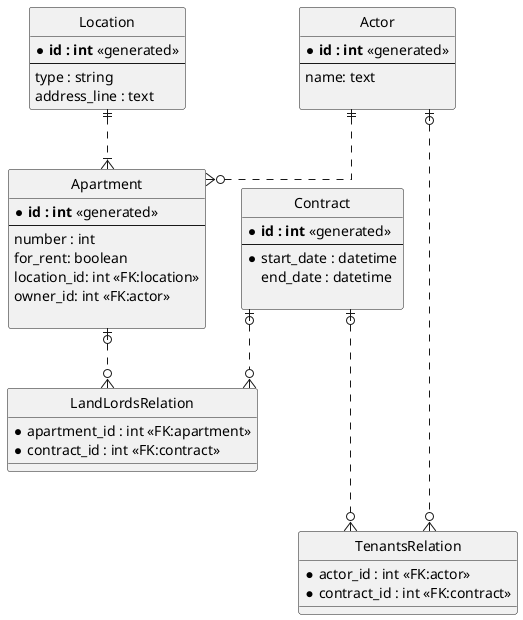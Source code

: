 @startuml

hide circle

' avoid problems with angled crows feet
skinparam linetype ortho

entity "Location" as location {
    * **id : int** <<generated>>
    --
    type : string
    address_line : text
}


entity "Apartment" as apartment {
    * **id : int** <<generated>>
    --
    number : int
    for_rent: boolean
    location_id: int <<FK:location>>
    owner_id: int <<FK:actor>>

}

entity "Actor" as actor {
    * **id : int** <<generated>>
    --
    name: text

}

entity "Contract" as contract {
    * **id : int** <<generated>>
    --
    * start_date : datetime
    end_date : datetime

}

entity "LandLordsRelation" as apartmentContract_rel {
    * apartment_id : int <<FK:apartment>>
    * contract_id : int <<FK:contract>>
}

entity "TenantsRelation" as actorContract_rel {
    * actor_id : int <<FK:actor>>
    * contract_id : int <<FK:contract>>
}

actor ||..o{ apartment
location ||..|{ apartment
apartment |o..o{ apartmentContract_rel
contract |o..o{ apartmentContract_rel

actor |o..o{ actorContract_rel
contract |o...o{ actorContract_rel



@enduml